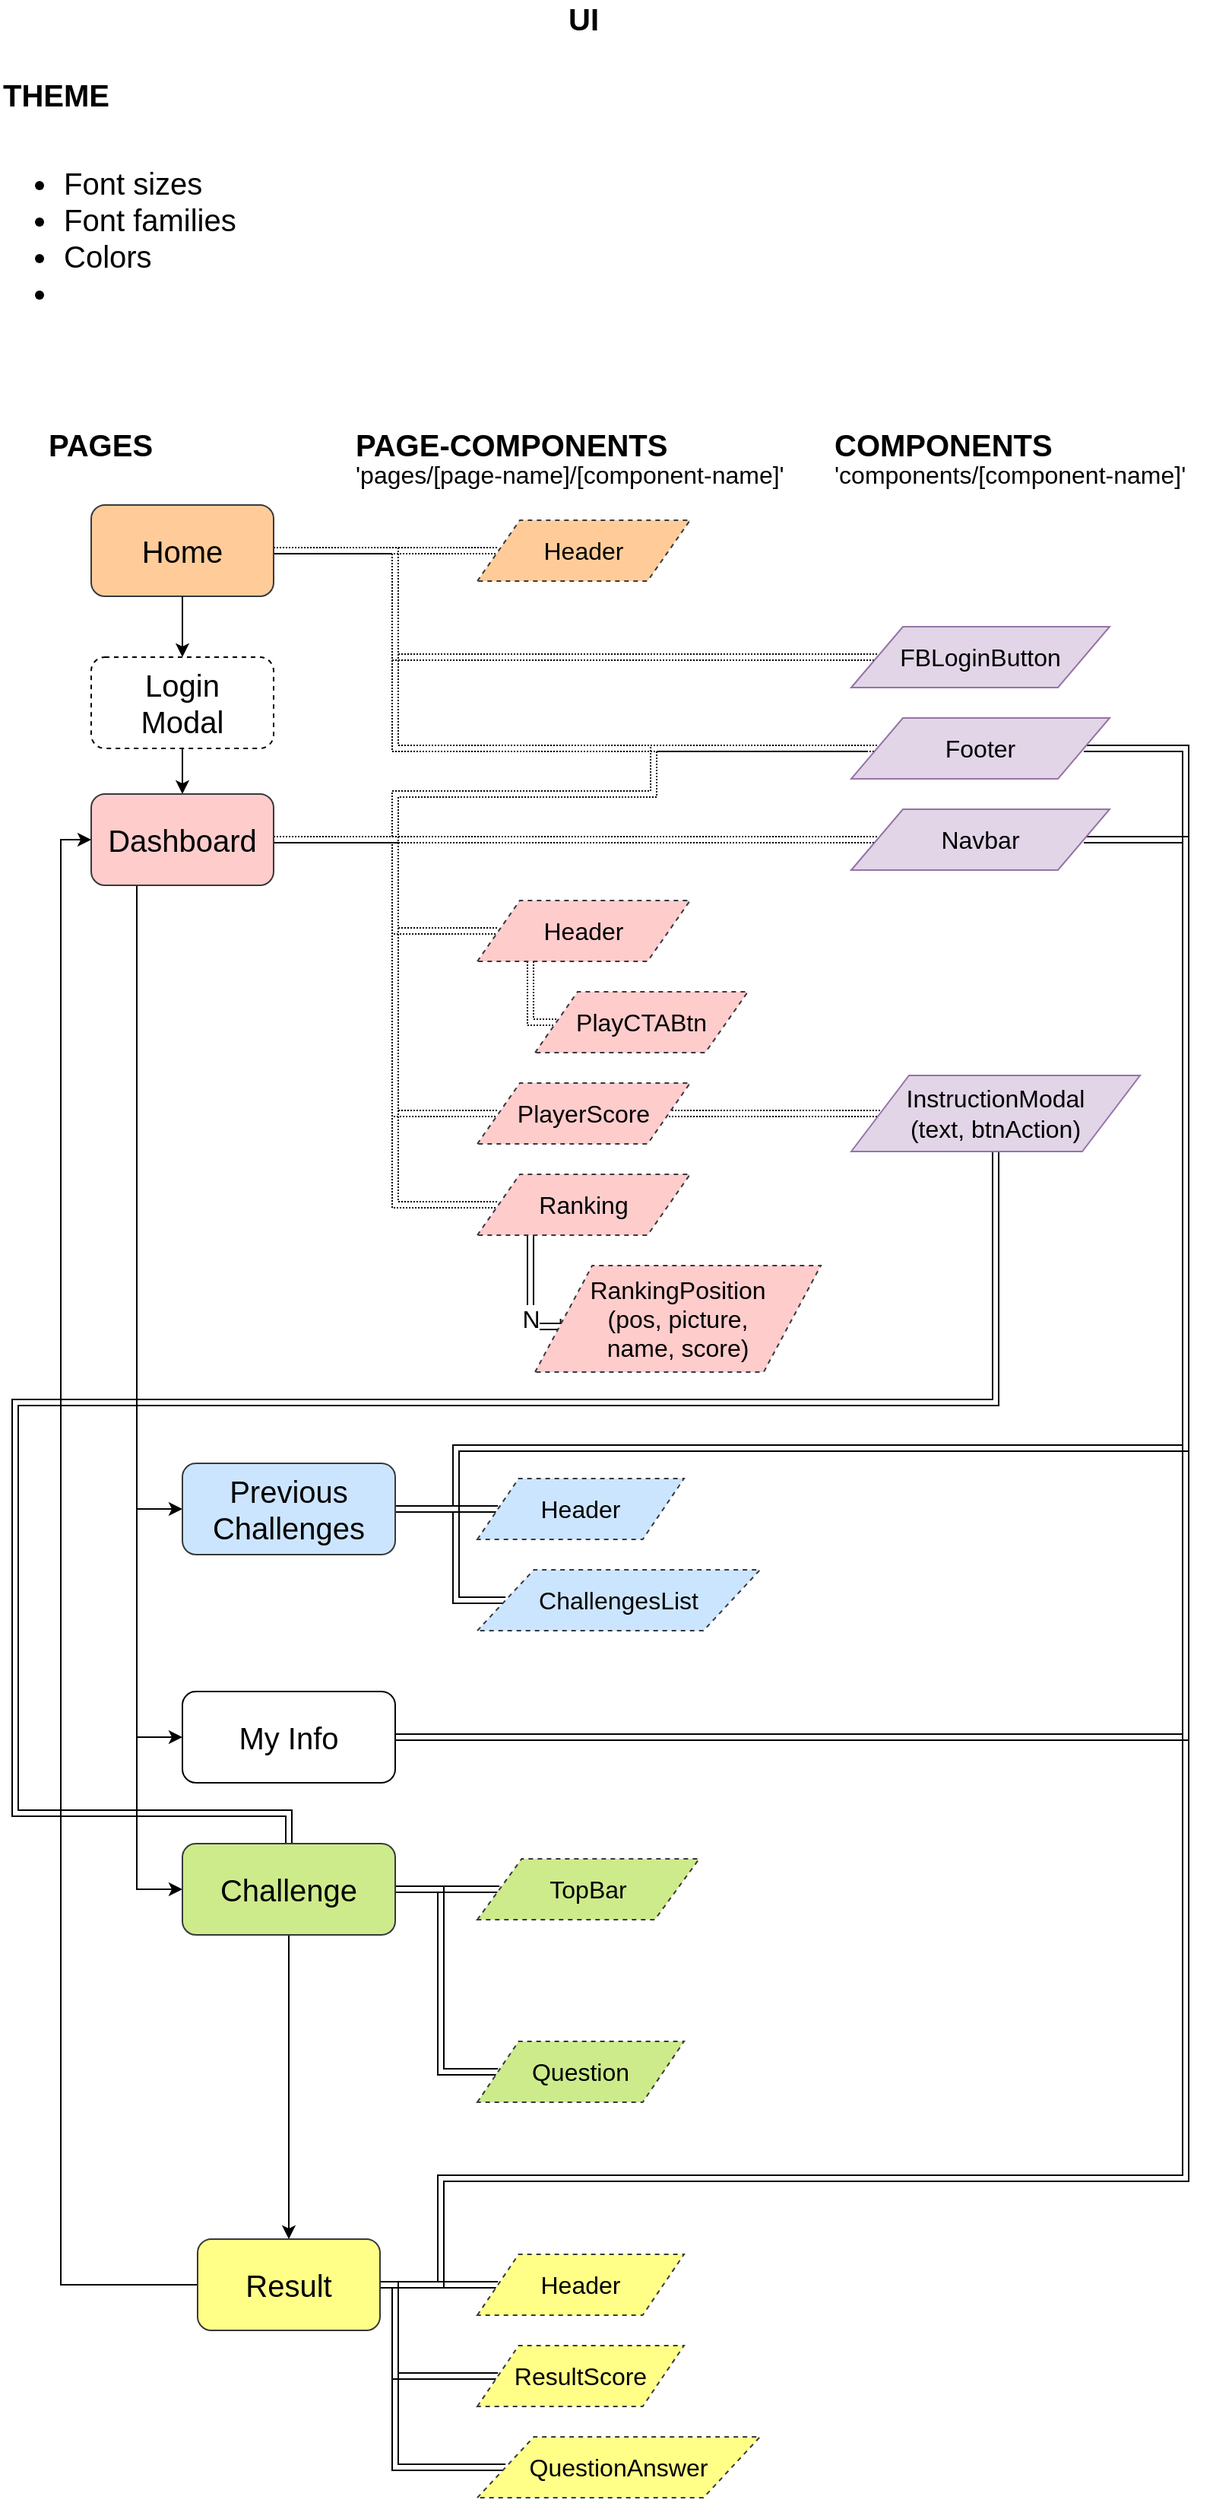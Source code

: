 <mxfile version="13.3.5" type="device"><diagram id="3bTu0d9U78C5yptFe6wv" name="Page-1"><mxGraphModel dx="1558" dy="752" grid="1" gridSize="10" guides="1" tooltips="1" connect="1" arrows="1" fold="1" page="1" pageScale="1" pageWidth="827" pageHeight="1169" math="0" shadow="0"><root><mxCell id="0"/><mxCell id="1" parent="0"/><mxCell id="FnWM1J8oD2qfwPPBU1f9-1" value="UI" style="text;html=1;strokeColor=none;fillColor=none;align=center;verticalAlign=middle;whiteSpace=wrap;rounded=0;fontStyle=1;fontSize=20;" vertex="1" parent="1"><mxGeometry x="324" y="20" width="180" height="20" as="geometry"/></mxCell><mxCell id="FnWM1J8oD2qfwPPBU1f9-2" value="PAGES" style="text;html=1;strokeColor=none;fillColor=none;align=left;verticalAlign=middle;whiteSpace=wrap;rounded=0;fontStyle=1;fontSize=20;" vertex="1" parent="1"><mxGeometry x="60" y="300" width="180" height="20" as="geometry"/></mxCell><mxCell id="FnWM1J8oD2qfwPPBU1f9-11" style="edgeStyle=orthogonalEdgeStyle;rounded=0;orthogonalLoop=1;jettySize=auto;html=1;exitX=0.5;exitY=1;exitDx=0;exitDy=0;fontSize=20;" edge="1" parent="1" source="FnWM1J8oD2qfwPPBU1f9-13" target="FnWM1J8oD2qfwPPBU1f9-4"><mxGeometry relative="1" as="geometry"/></mxCell><mxCell id="FnWM1J8oD2qfwPPBU1f9-21" style="edgeStyle=orthogonalEdgeStyle;rounded=0;orthogonalLoop=1;jettySize=auto;html=1;exitX=1;exitY=0.5;exitDx=0;exitDy=0;entryX=0;entryY=0.5;entryDx=0;entryDy=0;fontSize=16;dashed=1;dashPattern=1 1;shape=link;" edge="1" parent="1" source="FnWM1J8oD2qfwPPBU1f9-3" target="FnWM1J8oD2qfwPPBU1f9-18"><mxGeometry relative="1" as="geometry"/></mxCell><mxCell id="FnWM1J8oD2qfwPPBU1f9-23" style="edgeStyle=orthogonalEdgeStyle;shape=link;rounded=0;orthogonalLoop=1;jettySize=auto;html=1;exitX=1;exitY=0.5;exitDx=0;exitDy=0;entryX=0;entryY=0.5;entryDx=0;entryDy=0;dashed=1;dashPattern=1 1;fontSize=16;" edge="1" parent="1" source="FnWM1J8oD2qfwPPBU1f9-3" target="FnWM1J8oD2qfwPPBU1f9-22"><mxGeometry relative="1" as="geometry"><Array as="points"><mxPoint x="290" y="380"/><mxPoint x="290" y="450"/></Array></mxGeometry></mxCell><mxCell id="FnWM1J8oD2qfwPPBU1f9-46" style="edgeStyle=orthogonalEdgeStyle;shape=link;rounded=0;orthogonalLoop=1;jettySize=auto;html=1;exitX=1;exitY=0.5;exitDx=0;exitDy=0;entryX=0;entryY=0.5;entryDx=0;entryDy=0;dashed=1;dashPattern=1 1;fontSize=16;" edge="1" parent="1" source="FnWM1J8oD2qfwPPBU1f9-3" target="FnWM1J8oD2qfwPPBU1f9-45"><mxGeometry relative="1" as="geometry"><Array as="points"><mxPoint x="290" y="380"/><mxPoint x="290" y="510"/></Array></mxGeometry></mxCell><mxCell id="FnWM1J8oD2qfwPPBU1f9-3" value="Home" style="rounded=1;whiteSpace=wrap;html=1;fontSize=20;fillColor=#ffcc99;strokeColor=#36393d;" vertex="1" parent="1"><mxGeometry x="90" y="350" width="120" height="60" as="geometry"/></mxCell><mxCell id="FnWM1J8oD2qfwPPBU1f9-8" style="edgeStyle=orthogonalEdgeStyle;rounded=0;orthogonalLoop=1;jettySize=auto;html=1;exitX=0.25;exitY=1;exitDx=0;exitDy=0;entryX=0;entryY=0.5;entryDx=0;entryDy=0;fontSize=20;" edge="1" parent="1" source="FnWM1J8oD2qfwPPBU1f9-4" target="FnWM1J8oD2qfwPPBU1f9-5"><mxGeometry relative="1" as="geometry"><Array as="points"><mxPoint x="120" y="1260"/></Array></mxGeometry></mxCell><mxCell id="FnWM1J8oD2qfwPPBU1f9-12" style="edgeStyle=orthogonalEdgeStyle;rounded=0;orthogonalLoop=1;jettySize=auto;html=1;exitX=0.25;exitY=1;exitDx=0;exitDy=0;entryX=0;entryY=0.5;entryDx=0;entryDy=0;fontSize=20;" edge="1" parent="1" source="FnWM1J8oD2qfwPPBU1f9-4" target="FnWM1J8oD2qfwPPBU1f9-7"><mxGeometry relative="1" as="geometry"/></mxCell><mxCell id="FnWM1J8oD2qfwPPBU1f9-16" style="edgeStyle=orthogonalEdgeStyle;rounded=0;orthogonalLoop=1;jettySize=auto;html=1;exitX=0.25;exitY=1;exitDx=0;exitDy=0;entryX=0;entryY=0.5;entryDx=0;entryDy=0;fontSize=20;" edge="1" parent="1" source="FnWM1J8oD2qfwPPBU1f9-4" target="FnWM1J8oD2qfwPPBU1f9-15"><mxGeometry relative="1" as="geometry"/></mxCell><mxCell id="FnWM1J8oD2qfwPPBU1f9-29" style="edgeStyle=orthogonalEdgeStyle;shape=link;rounded=0;orthogonalLoop=1;jettySize=auto;html=1;exitX=1;exitY=0.5;exitDx=0;exitDy=0;entryX=0;entryY=0.5;entryDx=0;entryDy=0;dashed=1;dashPattern=1 1;fontSize=16;" edge="1" parent="1" source="FnWM1J8oD2qfwPPBU1f9-4" target="FnWM1J8oD2qfwPPBU1f9-28"><mxGeometry relative="1" as="geometry"/></mxCell><mxCell id="FnWM1J8oD2qfwPPBU1f9-32" style="edgeStyle=orthogonalEdgeStyle;shape=link;rounded=0;orthogonalLoop=1;jettySize=auto;html=1;exitX=1;exitY=0.5;exitDx=0;exitDy=0;entryX=0;entryY=0.5;entryDx=0;entryDy=0;dashed=1;dashPattern=1 1;fontSize=16;" edge="1" parent="1" source="FnWM1J8oD2qfwPPBU1f9-4" target="FnWM1J8oD2qfwPPBU1f9-30"><mxGeometry relative="1" as="geometry"><Array as="points"><mxPoint x="290" y="570"/><mxPoint x="290" y="630"/></Array></mxGeometry></mxCell><mxCell id="FnWM1J8oD2qfwPPBU1f9-36" style="edgeStyle=orthogonalEdgeStyle;shape=link;rounded=0;orthogonalLoop=1;jettySize=auto;html=1;exitX=1;exitY=0.5;exitDx=0;exitDy=0;entryX=0;entryY=0.5;entryDx=0;entryDy=0;dashed=1;dashPattern=1 1;fontSize=16;" edge="1" parent="1" source="FnWM1J8oD2qfwPPBU1f9-4" target="FnWM1J8oD2qfwPPBU1f9-35"><mxGeometry relative="1" as="geometry"><Array as="points"><mxPoint x="290" y="570"/><mxPoint x="290" y="750"/></Array></mxGeometry></mxCell><mxCell id="FnWM1J8oD2qfwPPBU1f9-42" style="edgeStyle=orthogonalEdgeStyle;shape=link;rounded=0;orthogonalLoop=1;jettySize=auto;html=1;exitX=1;exitY=0.5;exitDx=0;exitDy=0;entryX=0;entryY=0.5;entryDx=0;entryDy=0;dashed=1;dashPattern=1 1;fontSize=16;" edge="1" parent="1" source="FnWM1J8oD2qfwPPBU1f9-4" target="FnWM1J8oD2qfwPPBU1f9-41"><mxGeometry relative="1" as="geometry"><Array as="points"><mxPoint x="290" y="570"/><mxPoint x="290" y="810"/></Array></mxGeometry></mxCell><mxCell id="FnWM1J8oD2qfwPPBU1f9-47" style="edgeStyle=orthogonalEdgeStyle;shape=link;rounded=0;orthogonalLoop=1;jettySize=auto;html=1;exitX=1;exitY=0.5;exitDx=0;exitDy=0;dashed=1;dashPattern=1 1;fontSize=16;" edge="1" parent="1" source="FnWM1J8oD2qfwPPBU1f9-4"><mxGeometry relative="1" as="geometry"><mxPoint x="600" y="510" as="targetPoint"/><Array as="points"><mxPoint x="290" y="570"/><mxPoint x="290" y="540"/><mxPoint x="460" y="540"/><mxPoint x="460" y="510"/></Array></mxGeometry></mxCell><mxCell id="FnWM1J8oD2qfwPPBU1f9-4" value="Dashboard" style="rounded=1;whiteSpace=wrap;html=1;fontSize=20;fillColor=#ffcccc;strokeColor=#36393d;" vertex="1" parent="1"><mxGeometry x="90" y="540" width="120" height="60" as="geometry"/></mxCell><mxCell id="FnWM1J8oD2qfwPPBU1f9-9" style="edgeStyle=orthogonalEdgeStyle;rounded=0;orthogonalLoop=1;jettySize=auto;html=1;exitX=0.5;exitY=1;exitDx=0;exitDy=0;entryX=0.5;entryY=0;entryDx=0;entryDy=0;fontSize=20;" edge="1" parent="1" source="FnWM1J8oD2qfwPPBU1f9-5" target="FnWM1J8oD2qfwPPBU1f9-6"><mxGeometry relative="1" as="geometry"/></mxCell><mxCell id="FnWM1J8oD2qfwPPBU1f9-52" style="edgeStyle=orthogonalEdgeStyle;shape=link;rounded=0;orthogonalLoop=1;jettySize=auto;html=1;exitX=1;exitY=0.5;exitDx=0;exitDy=0;entryX=0;entryY=0.5;entryDx=0;entryDy=0;fontSize=16;" edge="1" parent="1" source="FnWM1J8oD2qfwPPBU1f9-5" target="FnWM1J8oD2qfwPPBU1f9-50"><mxGeometry relative="1" as="geometry"><Array as="points"><mxPoint x="320" y="1260"/><mxPoint x="320" y="1380"/></Array></mxGeometry></mxCell><mxCell id="FnWM1J8oD2qfwPPBU1f9-67" style="edgeStyle=orthogonalEdgeStyle;shape=link;rounded=0;orthogonalLoop=1;jettySize=auto;html=1;exitX=1;exitY=0.5;exitDx=0;exitDy=0;entryX=0;entryY=0.5;entryDx=0;entryDy=0;fontSize=16;" edge="1" parent="1" source="FnWM1J8oD2qfwPPBU1f9-5" target="FnWM1J8oD2qfwPPBU1f9-48"><mxGeometry relative="1" as="geometry"/></mxCell><mxCell id="FnWM1J8oD2qfwPPBU1f9-77" style="edgeStyle=orthogonalEdgeStyle;shape=link;rounded=0;orthogonalLoop=1;jettySize=auto;html=1;exitX=0.5;exitY=0;exitDx=0;exitDy=0;entryX=0.5;entryY=1;entryDx=0;entryDy=0;fontSize=16;" edge="1" parent="1" source="FnWM1J8oD2qfwPPBU1f9-5" target="FnWM1J8oD2qfwPPBU1f9-39"><mxGeometry relative="1" as="geometry"><Array as="points"><mxPoint x="220" y="1210"/><mxPoint x="40" y="1210"/><mxPoint x="40" y="940"/><mxPoint x="685" y="940"/></Array></mxGeometry></mxCell><mxCell id="FnWM1J8oD2qfwPPBU1f9-5" value="Challenge" style="rounded=1;whiteSpace=wrap;html=1;fontSize=20;fillColor=#cdeb8b;strokeColor=#36393d;" vertex="1" parent="1"><mxGeometry x="150" y="1230" width="140" height="60" as="geometry"/></mxCell><mxCell id="FnWM1J8oD2qfwPPBU1f9-10" style="edgeStyle=orthogonalEdgeStyle;rounded=0;orthogonalLoop=1;jettySize=auto;html=1;exitX=0;exitY=0.5;exitDx=0;exitDy=0;entryX=0;entryY=0.5;entryDx=0;entryDy=0;fontSize=20;" edge="1" parent="1" source="FnWM1J8oD2qfwPPBU1f9-6" target="FnWM1J8oD2qfwPPBU1f9-4"><mxGeometry relative="1" as="geometry"/></mxCell><mxCell id="FnWM1J8oD2qfwPPBU1f9-54" style="edgeStyle=orthogonalEdgeStyle;shape=link;rounded=0;orthogonalLoop=1;jettySize=auto;html=1;exitX=1;exitY=0.5;exitDx=0;exitDy=0;fontSize=16;" edge="1" parent="1" source="FnWM1J8oD2qfwPPBU1f9-6" target="FnWM1J8oD2qfwPPBU1f9-53"><mxGeometry relative="1" as="geometry"><Array as="points"><mxPoint x="290" y="1520"/><mxPoint x="290" y="1580"/></Array></mxGeometry></mxCell><mxCell id="FnWM1J8oD2qfwPPBU1f9-57" style="edgeStyle=orthogonalEdgeStyle;shape=link;rounded=0;orthogonalLoop=1;jettySize=auto;html=1;exitX=1;exitY=0.5;exitDx=0;exitDy=0;fontSize=16;" edge="1" parent="1" source="FnWM1J8oD2qfwPPBU1f9-6" target="FnWM1J8oD2qfwPPBU1f9-56"><mxGeometry relative="1" as="geometry"/></mxCell><mxCell id="FnWM1J8oD2qfwPPBU1f9-60" style="edgeStyle=orthogonalEdgeStyle;shape=link;rounded=0;orthogonalLoop=1;jettySize=auto;html=1;exitX=1;exitY=0.5;exitDx=0;exitDy=0;entryX=0;entryY=0.5;entryDx=0;entryDy=0;fontSize=16;" edge="1" parent="1" source="FnWM1J8oD2qfwPPBU1f9-6" target="FnWM1J8oD2qfwPPBU1f9-59"><mxGeometry relative="1" as="geometry"><Array as="points"><mxPoint x="290" y="1520"/><mxPoint x="290" y="1640"/></Array></mxGeometry></mxCell><mxCell id="FnWM1J8oD2qfwPPBU1f9-63" style="edgeStyle=orthogonalEdgeStyle;shape=link;rounded=0;orthogonalLoop=1;jettySize=auto;html=1;exitX=1;exitY=0.5;exitDx=0;exitDy=0;entryX=1;entryY=0.5;entryDx=0;entryDy=0;fontSize=16;" edge="1" parent="1" source="FnWM1J8oD2qfwPPBU1f9-6" target="FnWM1J8oD2qfwPPBU1f9-45"><mxGeometry relative="1" as="geometry"><Array as="points"><mxPoint x="320" y="1520"/><mxPoint x="320" y="1450"/><mxPoint x="810" y="1450"/><mxPoint x="810" y="510"/></Array></mxGeometry></mxCell><mxCell id="FnWM1J8oD2qfwPPBU1f9-64" style="edgeStyle=orthogonalEdgeStyle;shape=link;rounded=0;orthogonalLoop=1;jettySize=auto;html=1;exitX=1;exitY=0.5;exitDx=0;exitDy=0;entryX=1;entryY=0.5;entryDx=0;entryDy=0;fontSize=16;" edge="1" parent="1" source="FnWM1J8oD2qfwPPBU1f9-6" target="FnWM1J8oD2qfwPPBU1f9-28"><mxGeometry relative="1" as="geometry"><Array as="points"><mxPoint x="320" y="1520"/><mxPoint x="320" y="1450"/><mxPoint x="810" y="1450"/><mxPoint x="810" y="570"/></Array></mxGeometry></mxCell><mxCell id="FnWM1J8oD2qfwPPBU1f9-6" value="Result" style="rounded=1;whiteSpace=wrap;html=1;fontSize=20;fillColor=#ffff88;strokeColor=#36393d;" vertex="1" parent="1"><mxGeometry x="160" y="1490" width="120" height="60" as="geometry"/></mxCell><mxCell id="FnWM1J8oD2qfwPPBU1f9-66" style="edgeStyle=orthogonalEdgeStyle;shape=link;rounded=0;orthogonalLoop=1;jettySize=auto;html=1;exitX=1;exitY=0.5;exitDx=0;exitDy=0;entryX=0;entryY=0.5;entryDx=0;entryDy=0;fontSize=16;" edge="1" parent="1" source="FnWM1J8oD2qfwPPBU1f9-7" target="FnWM1J8oD2qfwPPBU1f9-65"><mxGeometry relative="1" as="geometry"/></mxCell><mxCell id="FnWM1J8oD2qfwPPBU1f9-71" style="edgeStyle=orthogonalEdgeStyle;shape=link;rounded=0;orthogonalLoop=1;jettySize=auto;html=1;exitX=1;exitY=0.5;exitDx=0;exitDy=0;entryX=1;entryY=0.5;entryDx=0;entryDy=0;fontSize=16;" edge="1" parent="1" source="FnWM1J8oD2qfwPPBU1f9-7" target="FnWM1J8oD2qfwPPBU1f9-28"><mxGeometry relative="1" as="geometry"><Array as="points"><mxPoint x="330" y="1010"/><mxPoint x="330" y="970"/><mxPoint x="810" y="970"/><mxPoint x="810" y="570"/></Array></mxGeometry></mxCell><mxCell id="FnWM1J8oD2qfwPPBU1f9-72" style="edgeStyle=orthogonalEdgeStyle;shape=link;rounded=0;orthogonalLoop=1;jettySize=auto;html=1;exitX=1;exitY=0.5;exitDx=0;exitDy=0;entryX=1;entryY=0.5;entryDx=0;entryDy=0;fontSize=16;" edge="1" parent="1" source="FnWM1J8oD2qfwPPBU1f9-7" target="FnWM1J8oD2qfwPPBU1f9-45"><mxGeometry relative="1" as="geometry"><Array as="points"><mxPoint x="330" y="1010"/><mxPoint x="330" y="970"/><mxPoint x="810" y="970"/><mxPoint x="810" y="510"/></Array></mxGeometry></mxCell><mxCell id="FnWM1J8oD2qfwPPBU1f9-76" style="edgeStyle=orthogonalEdgeStyle;shape=link;rounded=0;orthogonalLoop=1;jettySize=auto;html=1;exitX=1;exitY=0.5;exitDx=0;exitDy=0;entryX=0;entryY=0.5;entryDx=0;entryDy=0;fontSize=16;" edge="1" parent="1" source="FnWM1J8oD2qfwPPBU1f9-7" target="FnWM1J8oD2qfwPPBU1f9-75"><mxGeometry relative="1" as="geometry"><Array as="points"><mxPoint x="330" y="1010"/><mxPoint x="330" y="1070"/></Array></mxGeometry></mxCell><mxCell id="FnWM1J8oD2qfwPPBU1f9-7" value="Previous&lt;br&gt;Challenges" style="rounded=1;whiteSpace=wrap;html=1;fontSize=20;fillColor=#cce5ff;strokeColor=#36393d;" vertex="1" parent="1"><mxGeometry x="150" y="980" width="140" height="60" as="geometry"/></mxCell><mxCell id="FnWM1J8oD2qfwPPBU1f9-13" value="Login &lt;br&gt;Modal" style="rounded=1;whiteSpace=wrap;html=1;fontSize=20;dashed=1;" vertex="1" parent="1"><mxGeometry x="90" y="450" width="120" height="60" as="geometry"/></mxCell><mxCell id="FnWM1J8oD2qfwPPBU1f9-14" style="edgeStyle=orthogonalEdgeStyle;rounded=0;orthogonalLoop=1;jettySize=auto;html=1;exitX=0.5;exitY=1;exitDx=0;exitDy=0;fontSize=20;" edge="1" parent="1" source="FnWM1J8oD2qfwPPBU1f9-3" target="FnWM1J8oD2qfwPPBU1f9-13"><mxGeometry relative="1" as="geometry"><mxPoint x="150" y="380" as="sourcePoint"/><mxPoint x="150" y="560" as="targetPoint"/></mxGeometry></mxCell><mxCell id="FnWM1J8oD2qfwPPBU1f9-69" style="edgeStyle=orthogonalEdgeStyle;shape=link;rounded=0;orthogonalLoop=1;jettySize=auto;html=1;exitX=1;exitY=0.5;exitDx=0;exitDy=0;entryX=1;entryY=0.5;entryDx=0;entryDy=0;fontSize=16;" edge="1" parent="1" source="FnWM1J8oD2qfwPPBU1f9-15" target="FnWM1J8oD2qfwPPBU1f9-28"><mxGeometry relative="1" as="geometry"><Array as="points"><mxPoint x="810" y="1160"/><mxPoint x="810" y="570"/></Array></mxGeometry></mxCell><mxCell id="FnWM1J8oD2qfwPPBU1f9-70" style="edgeStyle=orthogonalEdgeStyle;shape=link;rounded=0;orthogonalLoop=1;jettySize=auto;html=1;exitX=1;exitY=0.5;exitDx=0;exitDy=0;entryX=1;entryY=0.5;entryDx=0;entryDy=0;fontSize=16;" edge="1" parent="1" source="FnWM1J8oD2qfwPPBU1f9-15" target="FnWM1J8oD2qfwPPBU1f9-45"><mxGeometry relative="1" as="geometry"><Array as="points"><mxPoint x="810" y="1160"/><mxPoint x="810" y="510"/></Array></mxGeometry></mxCell><mxCell id="FnWM1J8oD2qfwPPBU1f9-15" value="My Info" style="rounded=1;whiteSpace=wrap;html=1;fontSize=20;" vertex="1" parent="1"><mxGeometry x="150" y="1130" width="140" height="60" as="geometry"/></mxCell><mxCell id="FnWM1J8oD2qfwPPBU1f9-17" value="COMPONENTS" style="text;html=1;strokeColor=none;fillColor=none;align=left;verticalAlign=middle;whiteSpace=wrap;rounded=0;fontStyle=1;fontSize=20;" vertex="1" parent="1"><mxGeometry x="577" y="300" width="170" height="20" as="geometry"/></mxCell><mxCell id="FnWM1J8oD2qfwPPBU1f9-18" value="Header" style="shape=parallelogram;perimeter=parallelogramPerimeter;whiteSpace=wrap;html=1;fontSize=16;align=center;fillColor=#ffcc99;strokeColor=#36393d;dashed=1;" vertex="1" parent="1"><mxGeometry x="344" y="360" width="140" height="40" as="geometry"/></mxCell><mxCell id="FnWM1J8oD2qfwPPBU1f9-19" value="THEME" style="text;html=1;strokeColor=none;fillColor=none;align=left;verticalAlign=middle;whiteSpace=wrap;rounded=0;fontStyle=1;fontSize=20;" vertex="1" parent="1"><mxGeometry x="30" y="70" width="180" height="20" as="geometry"/></mxCell><mxCell id="FnWM1J8oD2qfwPPBU1f9-20" value="&lt;ul&gt;&lt;li&gt;Font sizes&lt;/li&gt;&lt;li&gt;Font families&lt;/li&gt;&lt;li&gt;Colors&lt;/li&gt;&lt;li&gt;&lt;br&gt;&lt;/li&gt;&lt;/ul&gt;" style="text;html=1;align=left;verticalAlign=top;resizable=0;points=[];autosize=1;fontSize=20;" vertex="1" parent="1"><mxGeometry x="30" y="100" width="170" height="140" as="geometry"/></mxCell><mxCell id="FnWM1J8oD2qfwPPBU1f9-22" value="FBLoginButton" style="shape=parallelogram;perimeter=parallelogramPerimeter;whiteSpace=wrap;html=1;fontSize=16;align=center;fillColor=#e1d5e7;strokeColor=#9673a6;" vertex="1" parent="1"><mxGeometry x="590" y="430" width="170" height="40" as="geometry"/></mxCell><mxCell id="FnWM1J8oD2qfwPPBU1f9-27" value="PAGE-COMPONENTS" style="text;html=1;strokeColor=none;fillColor=none;align=left;verticalAlign=middle;whiteSpace=wrap;rounded=0;fontStyle=1;fontSize=20;" vertex="1" parent="1"><mxGeometry x="262" y="300" width="216" height="20" as="geometry"/></mxCell><mxCell id="FnWM1J8oD2qfwPPBU1f9-28" value="Navbar" style="shape=parallelogram;perimeter=parallelogramPerimeter;whiteSpace=wrap;html=1;fontSize=16;align=center;fillColor=#e1d5e7;strokeColor=#9673a6;" vertex="1" parent="1"><mxGeometry x="590" y="550" width="170" height="40" as="geometry"/></mxCell><mxCell id="FnWM1J8oD2qfwPPBU1f9-37" style="edgeStyle=orthogonalEdgeStyle;shape=link;rounded=0;orthogonalLoop=1;jettySize=auto;html=1;exitX=0.25;exitY=1;exitDx=0;exitDy=0;entryX=0;entryY=0.5;entryDx=0;entryDy=0;dashed=1;dashPattern=1 1;fontSize=16;" edge="1" parent="1" source="FnWM1J8oD2qfwPPBU1f9-30" target="FnWM1J8oD2qfwPPBU1f9-33"><mxGeometry relative="1" as="geometry"><Array as="points"><mxPoint x="379" y="690"/></Array></mxGeometry></mxCell><mxCell id="FnWM1J8oD2qfwPPBU1f9-30" value="Header" style="shape=parallelogram;perimeter=parallelogramPerimeter;whiteSpace=wrap;html=1;fontSize=16;align=center;fillColor=#ffcccc;strokeColor=#36393d;dashed=1;" vertex="1" parent="1"><mxGeometry x="344" y="610" width="140" height="40" as="geometry"/></mxCell><mxCell id="FnWM1J8oD2qfwPPBU1f9-33" value="PlayCTABtn" style="shape=parallelogram;perimeter=parallelogramPerimeter;whiteSpace=wrap;html=1;fontSize=16;align=center;fillColor=#ffcccc;strokeColor=#36393d;dashed=1;" vertex="1" parent="1"><mxGeometry x="382" y="670" width="140" height="40" as="geometry"/></mxCell><mxCell id="FnWM1J8oD2qfwPPBU1f9-40" style="edgeStyle=orthogonalEdgeStyle;shape=link;rounded=0;orthogonalLoop=1;jettySize=auto;html=1;exitX=1;exitY=0.5;exitDx=0;exitDy=0;dashed=1;dashPattern=1 1;fontSize=16;" edge="1" parent="1" source="FnWM1J8oD2qfwPPBU1f9-35" target="FnWM1J8oD2qfwPPBU1f9-39"><mxGeometry relative="1" as="geometry"/></mxCell><mxCell id="FnWM1J8oD2qfwPPBU1f9-35" value="PlayerScore" style="shape=parallelogram;perimeter=parallelogramPerimeter;whiteSpace=wrap;html=1;fontSize=16;align=center;fillColor=#ffcccc;strokeColor=#36393d;dashed=1;" vertex="1" parent="1"><mxGeometry x="344" y="730" width="140" height="40" as="geometry"/></mxCell><mxCell id="FnWM1J8oD2qfwPPBU1f9-39" value="InstructionModal&lt;br&gt;(text, btnAction)" style="shape=parallelogram;perimeter=parallelogramPerimeter;whiteSpace=wrap;html=1;fontSize=16;align=center;fillColor=#e1d5e7;strokeColor=#9673a6;" vertex="1" parent="1"><mxGeometry x="590" y="725" width="190" height="50" as="geometry"/></mxCell><mxCell id="FnWM1J8oD2qfwPPBU1f9-44" value="N" style="edgeStyle=orthogonalEdgeStyle;shape=link;rounded=0;orthogonalLoop=1;jettySize=auto;html=1;exitX=0.25;exitY=1;exitDx=0;exitDy=0;entryX=0;entryY=0.5;entryDx=0;entryDy=0;fontSize=16;" edge="1" parent="1" source="FnWM1J8oD2qfwPPBU1f9-41" target="FnWM1J8oD2qfwPPBU1f9-43"><mxGeometry x="0.267" relative="1" as="geometry"><Array as="points"><mxPoint x="379" y="890"/></Array><mxPoint as="offset"/></mxGeometry></mxCell><mxCell id="FnWM1J8oD2qfwPPBU1f9-41" value="Ranking" style="shape=parallelogram;perimeter=parallelogramPerimeter;whiteSpace=wrap;html=1;fontSize=16;align=center;fillColor=#ffcccc;strokeColor=#36393d;dashed=1;" vertex="1" parent="1"><mxGeometry x="344" y="790" width="140" height="40" as="geometry"/></mxCell><mxCell id="FnWM1J8oD2qfwPPBU1f9-43" value="RankingPosition&lt;br&gt;(pos, picture, &lt;br&gt;name, score)" style="shape=parallelogram;perimeter=parallelogramPerimeter;whiteSpace=wrap;html=1;fontSize=16;align=center;fillColor=#ffcccc;strokeColor=#36393d;dashed=1;" vertex="1" parent="1"><mxGeometry x="382" y="850" width="188" height="70" as="geometry"/></mxCell><mxCell id="FnWM1J8oD2qfwPPBU1f9-45" value="Footer" style="shape=parallelogram;perimeter=parallelogramPerimeter;whiteSpace=wrap;html=1;fontSize=16;align=center;fillColor=#e1d5e7;strokeColor=#9673a6;" vertex="1" parent="1"><mxGeometry x="590" y="490" width="170" height="40" as="geometry"/></mxCell><mxCell id="FnWM1J8oD2qfwPPBU1f9-48" value="TopBar" style="shape=parallelogram;perimeter=parallelogramPerimeter;whiteSpace=wrap;html=1;fontSize=16;align=center;fillColor=#cdeb8b;strokeColor=#36393d;dashed=1;" vertex="1" parent="1"><mxGeometry x="344" y="1240" width="146" height="40" as="geometry"/></mxCell><mxCell id="FnWM1J8oD2qfwPPBU1f9-50" value="Question" style="shape=parallelogram;perimeter=parallelogramPerimeter;whiteSpace=wrap;html=1;fontSize=16;align=center;fillColor=#cdeb8b;strokeColor=#36393d;dashed=1;" vertex="1" parent="1"><mxGeometry x="344" y="1360" width="136" height="40" as="geometry"/></mxCell><mxCell id="FnWM1J8oD2qfwPPBU1f9-53" value="ResultScore" style="shape=parallelogram;perimeter=parallelogramPerimeter;whiteSpace=wrap;html=1;fontSize=16;align=center;fillColor=#ffff88;strokeColor=#36393d;dashed=1;" vertex="1" parent="1"><mxGeometry x="344" y="1560" width="136" height="40" as="geometry"/></mxCell><mxCell id="FnWM1J8oD2qfwPPBU1f9-56" value="Header" style="shape=parallelogram;perimeter=parallelogramPerimeter;whiteSpace=wrap;html=1;fontSize=16;align=center;fillColor=#ffff88;strokeColor=#36393d;dashed=1;" vertex="1" parent="1"><mxGeometry x="344" y="1500" width="136" height="40" as="geometry"/></mxCell><mxCell id="FnWM1J8oD2qfwPPBU1f9-59" value="QuestionAnswer" style="shape=parallelogram;perimeter=parallelogramPerimeter;whiteSpace=wrap;html=1;fontSize=16;align=center;fillColor=#ffff88;strokeColor=#36393d;dashed=1;" vertex="1" parent="1"><mxGeometry x="344" y="1620" width="186" height="40" as="geometry"/></mxCell><mxCell id="FnWM1J8oD2qfwPPBU1f9-61" value="'pages/[page-name]/[component-name]'&amp;nbsp;" style="text;html=1;align=left;verticalAlign=middle;resizable=0;points=[];autosize=1;fontSize=16;" vertex="1" parent="1"><mxGeometry x="262" y="320" width="300" height="20" as="geometry"/></mxCell><mxCell id="FnWM1J8oD2qfwPPBU1f9-62" value="'components/[component-name]'" style="text;html=1;align=left;verticalAlign=middle;resizable=0;points=[];autosize=1;fontSize=16;" vertex="1" parent="1"><mxGeometry x="577" y="320" width="250" height="20" as="geometry"/></mxCell><mxCell id="FnWM1J8oD2qfwPPBU1f9-65" value="Header" style="shape=parallelogram;perimeter=parallelogramPerimeter;whiteSpace=wrap;html=1;fontSize=16;align=center;fillColor=#cce5ff;strokeColor=#36393d;dashed=1;" vertex="1" parent="1"><mxGeometry x="344" y="990" width="136" height="40" as="geometry"/></mxCell><mxCell id="FnWM1J8oD2qfwPPBU1f9-75" value="ChallengesList" style="shape=parallelogram;perimeter=parallelogramPerimeter;whiteSpace=wrap;html=1;fontSize=16;align=center;fillColor=#cce5ff;strokeColor=#36393d;dashed=1;" vertex="1" parent="1"><mxGeometry x="344" y="1050" width="186" height="40" as="geometry"/></mxCell></root></mxGraphModel></diagram></mxfile>